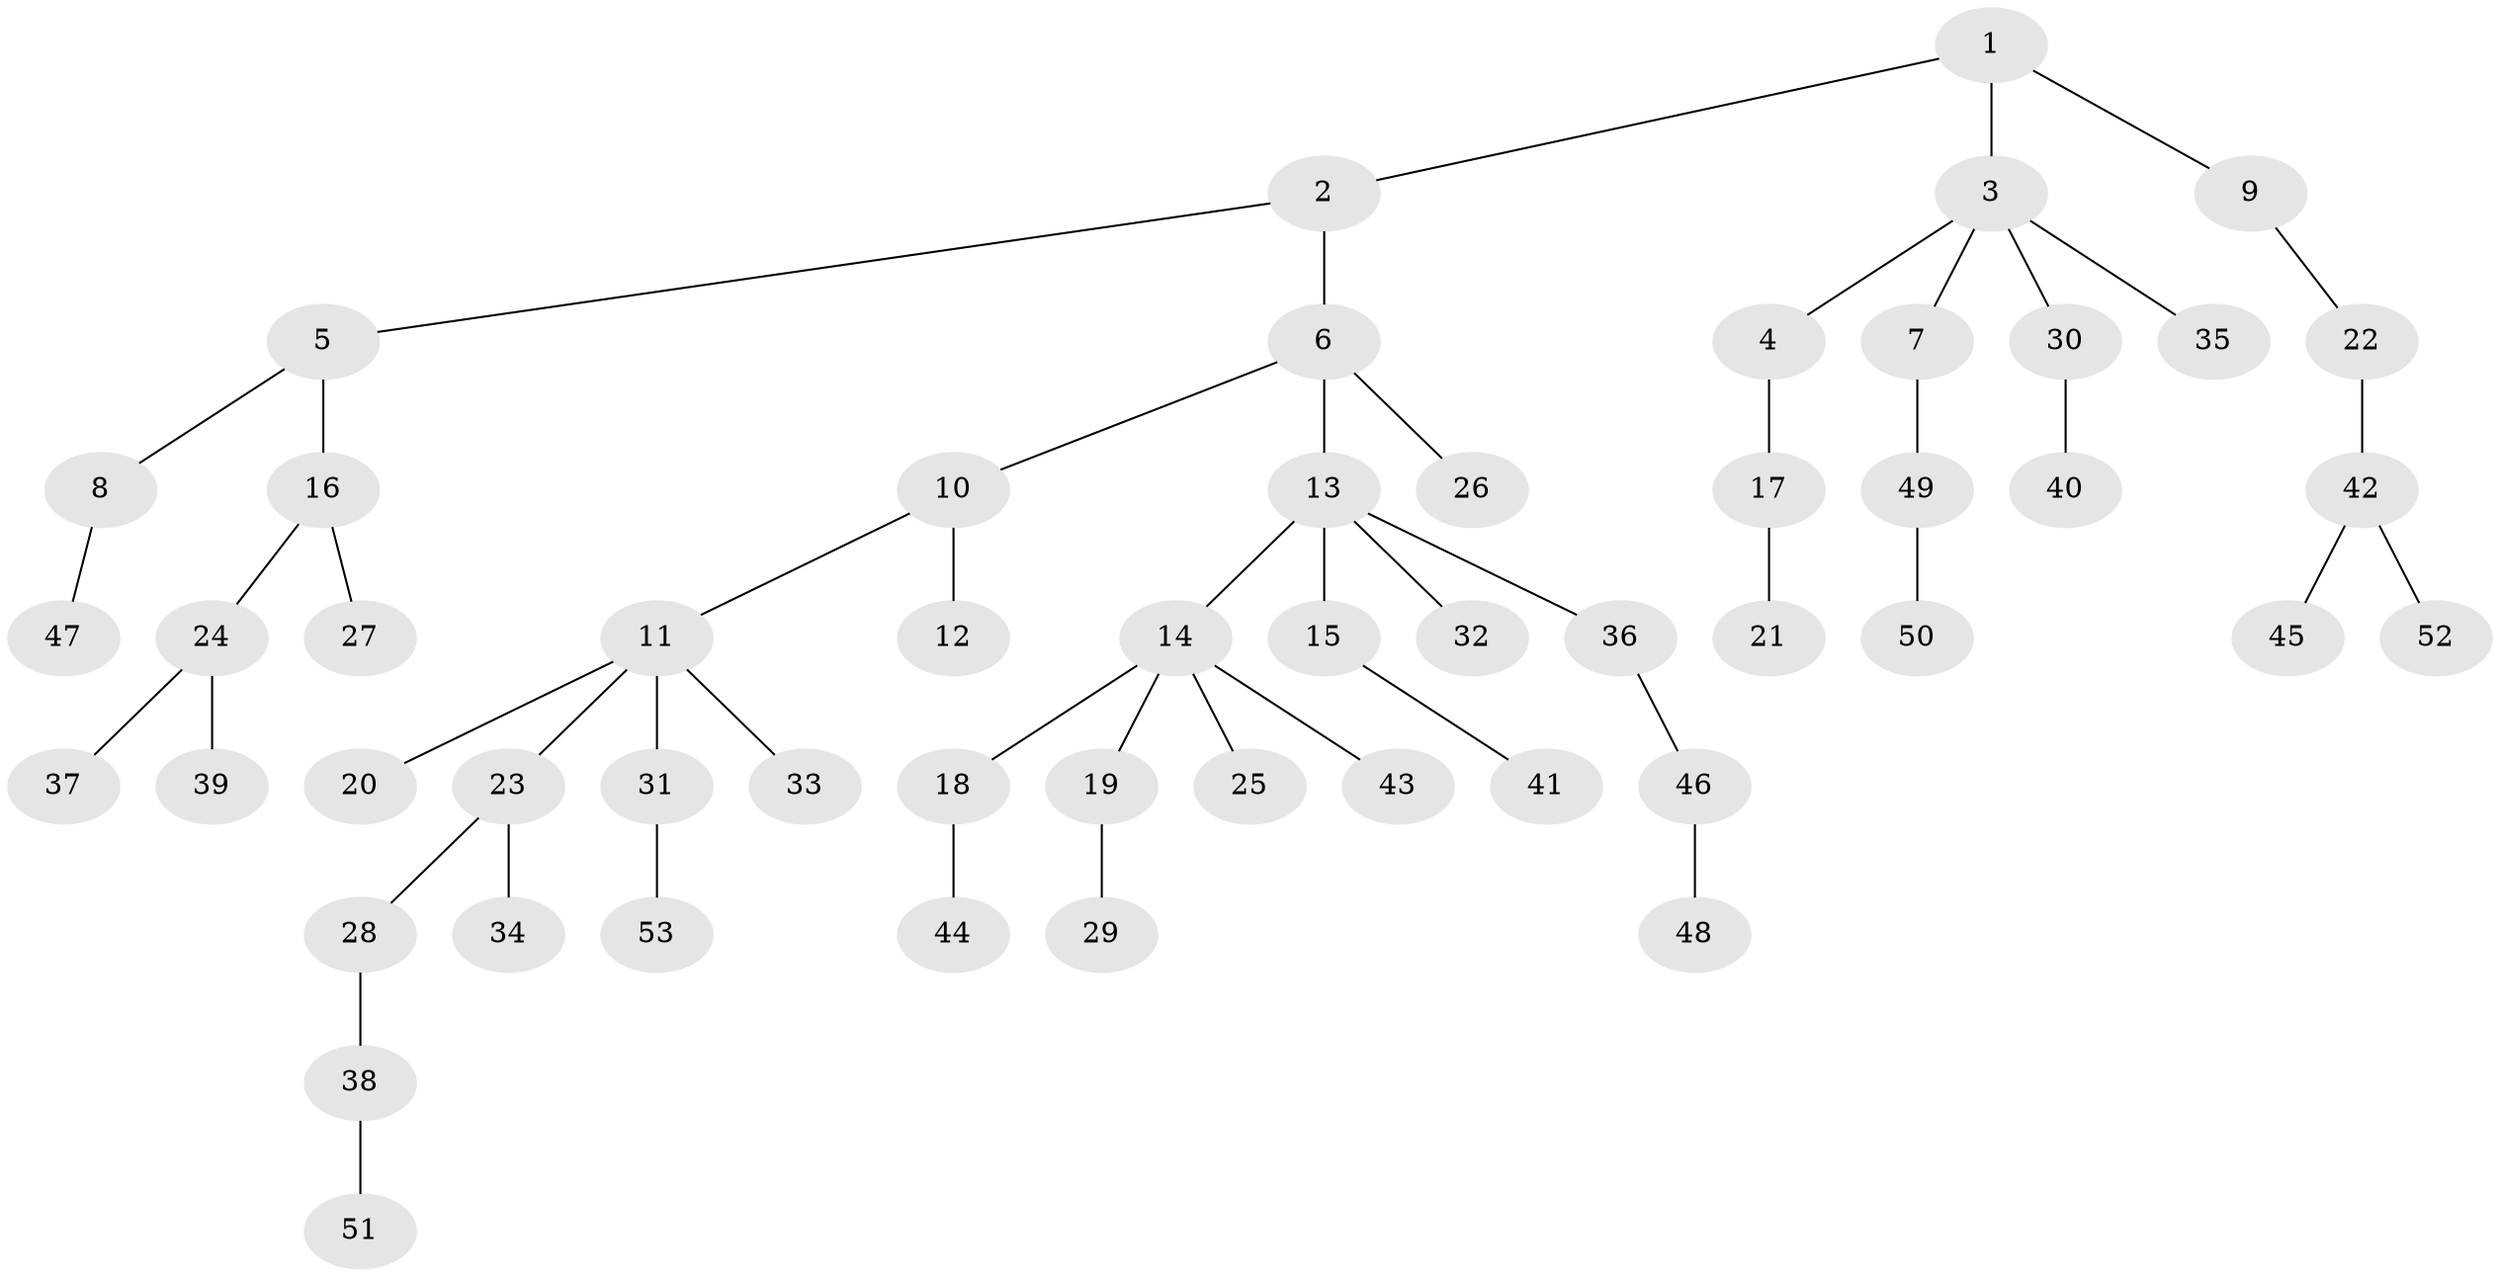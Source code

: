 // coarse degree distribution, {3: 0.17142857142857143, 5: 0.05714285714285714, 2: 0.05714285714285714, 6: 0.02857142857142857, 1: 0.6285714285714286, 4: 0.05714285714285714}
// Generated by graph-tools (version 1.1) at 2025/24/03/03/25 07:24:08]
// undirected, 53 vertices, 52 edges
graph export_dot {
graph [start="1"]
  node [color=gray90,style=filled];
  1;
  2;
  3;
  4;
  5;
  6;
  7;
  8;
  9;
  10;
  11;
  12;
  13;
  14;
  15;
  16;
  17;
  18;
  19;
  20;
  21;
  22;
  23;
  24;
  25;
  26;
  27;
  28;
  29;
  30;
  31;
  32;
  33;
  34;
  35;
  36;
  37;
  38;
  39;
  40;
  41;
  42;
  43;
  44;
  45;
  46;
  47;
  48;
  49;
  50;
  51;
  52;
  53;
  1 -- 2;
  1 -- 3;
  1 -- 9;
  2 -- 5;
  2 -- 6;
  3 -- 4;
  3 -- 7;
  3 -- 30;
  3 -- 35;
  4 -- 17;
  5 -- 8;
  5 -- 16;
  6 -- 10;
  6 -- 13;
  6 -- 26;
  7 -- 49;
  8 -- 47;
  9 -- 22;
  10 -- 11;
  10 -- 12;
  11 -- 20;
  11 -- 23;
  11 -- 31;
  11 -- 33;
  13 -- 14;
  13 -- 15;
  13 -- 32;
  13 -- 36;
  14 -- 18;
  14 -- 19;
  14 -- 25;
  14 -- 43;
  15 -- 41;
  16 -- 24;
  16 -- 27;
  17 -- 21;
  18 -- 44;
  19 -- 29;
  22 -- 42;
  23 -- 28;
  23 -- 34;
  24 -- 37;
  24 -- 39;
  28 -- 38;
  30 -- 40;
  31 -- 53;
  36 -- 46;
  38 -- 51;
  42 -- 45;
  42 -- 52;
  46 -- 48;
  49 -- 50;
}
